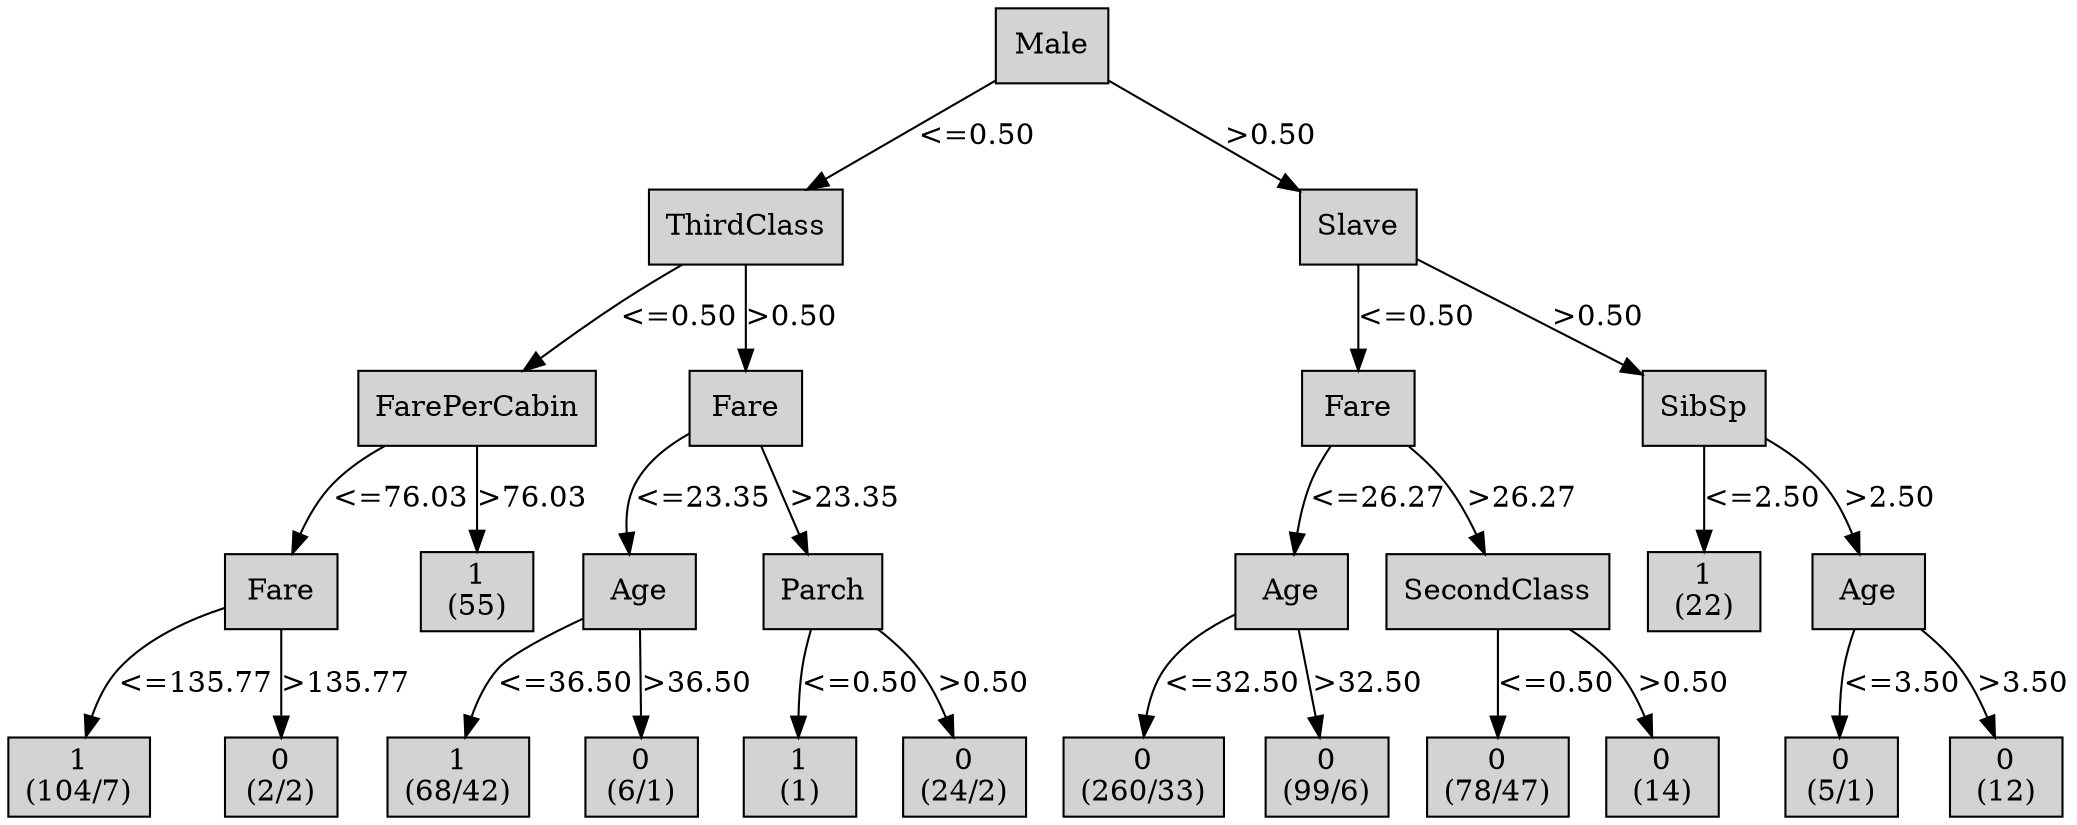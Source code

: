digraph ID3_Tree {
"0" [shape=box, style=filled, label="Male
", weight=1]
"1" [shape=box, style=filled, label="ThirdClass
", weight=2]
0 -> 1 [ label = "<=0.50"];
"2" [shape=box, style=filled, label="FarePerCabin
", weight=3]
1 -> 2 [ label = "<=0.50"];
"3" [shape=box, style=filled, label="Fare
", weight=4]
2 -> 3 [ label = "<=76.03"];
"4" [shape=box, style=filled, label="1
(104/7)
", weight=5]
3 -> 4 [ label = "<=135.77"];
"5" [shape=box, style=filled, label="0
(2/2)
", weight=5]
3 -> 5 [ label = ">135.77"];
"6" [shape=box, style=filled, label="1
(55)
", weight=4]
2 -> 6 [ label = ">76.03"];
"7" [shape=box, style=filled, label="Fare
", weight=3]
1 -> 7 [ label = ">0.50"];
"8" [shape=box, style=filled, label="Age
", weight=4]
7 -> 8 [ label = "<=23.35"];
"9" [shape=box, style=filled, label="1
(68/42)
", weight=5]
8 -> 9 [ label = "<=36.50"];
"10" [shape=box, style=filled, label="0
(6/1)
", weight=5]
8 -> 10 [ label = ">36.50"];
"11" [shape=box, style=filled, label="Parch
", weight=4]
7 -> 11 [ label = ">23.35"];
"12" [shape=box, style=filled, label="1
(1)
", weight=5]
11 -> 12 [ label = "<=0.50"];
"13" [shape=box, style=filled, label="0
(24/2)
", weight=5]
11 -> 13 [ label = ">0.50"];
"14" [shape=box, style=filled, label="Slave
", weight=2]
0 -> 14 [ label = ">0.50"];
"15" [shape=box, style=filled, label="Fare
", weight=3]
14 -> 15 [ label = "<=0.50"];
"16" [shape=box, style=filled, label="Age
", weight=4]
15 -> 16 [ label = "<=26.27"];
"17" [shape=box, style=filled, label="0
(260/33)
", weight=5]
16 -> 17 [ label = "<=32.50"];
"18" [shape=box, style=filled, label="0
(99/6)
", weight=5]
16 -> 18 [ label = ">32.50"];
"19" [shape=box, style=filled, label="SecondClass
", weight=4]
15 -> 19 [ label = ">26.27"];
"20" [shape=box, style=filled, label="0
(78/47)
", weight=5]
19 -> 20 [ label = "<=0.50"];
"21" [shape=box, style=filled, label="0
(14)
", weight=5]
19 -> 21 [ label = ">0.50"];
"22" [shape=box, style=filled, label="SibSp
", weight=3]
14 -> 22 [ label = ">0.50"];
"23" [shape=box, style=filled, label="1
(22)
", weight=4]
22 -> 23 [ label = "<=2.50"];
"24" [shape=box, style=filled, label="Age
", weight=4]
22 -> 24 [ label = ">2.50"];
"25" [shape=box, style=filled, label="0
(5/1)
", weight=5]
24 -> 25 [ label = "<=3.50"];
"26" [shape=box, style=filled, label="0
(12)
", weight=5]
24 -> 26 [ label = ">3.50"];
{rank=same; 0;};
{rank=same; 1;14;};
{rank=same; 2;7;15;22;};
{rank=same; 3;6;8;11;16;19;23;24;};
{rank=same; 4;5;9;10;12;13;17;18;20;21;25;26;};
}